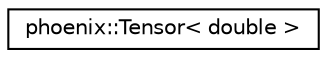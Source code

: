 digraph "Graphical Class Hierarchy"
{
  edge [fontname="Helvetica",fontsize="10",labelfontname="Helvetica",labelfontsize="10"];
  node [fontname="Helvetica",fontsize="10",shape=record];
  rankdir="LR";
  Node0 [label="phoenix::Tensor\< double \>",height=0.2,width=0.4,color="black", fillcolor="white", style="filled",URL="$classphoenix_1_1Tensor.html"];
}
